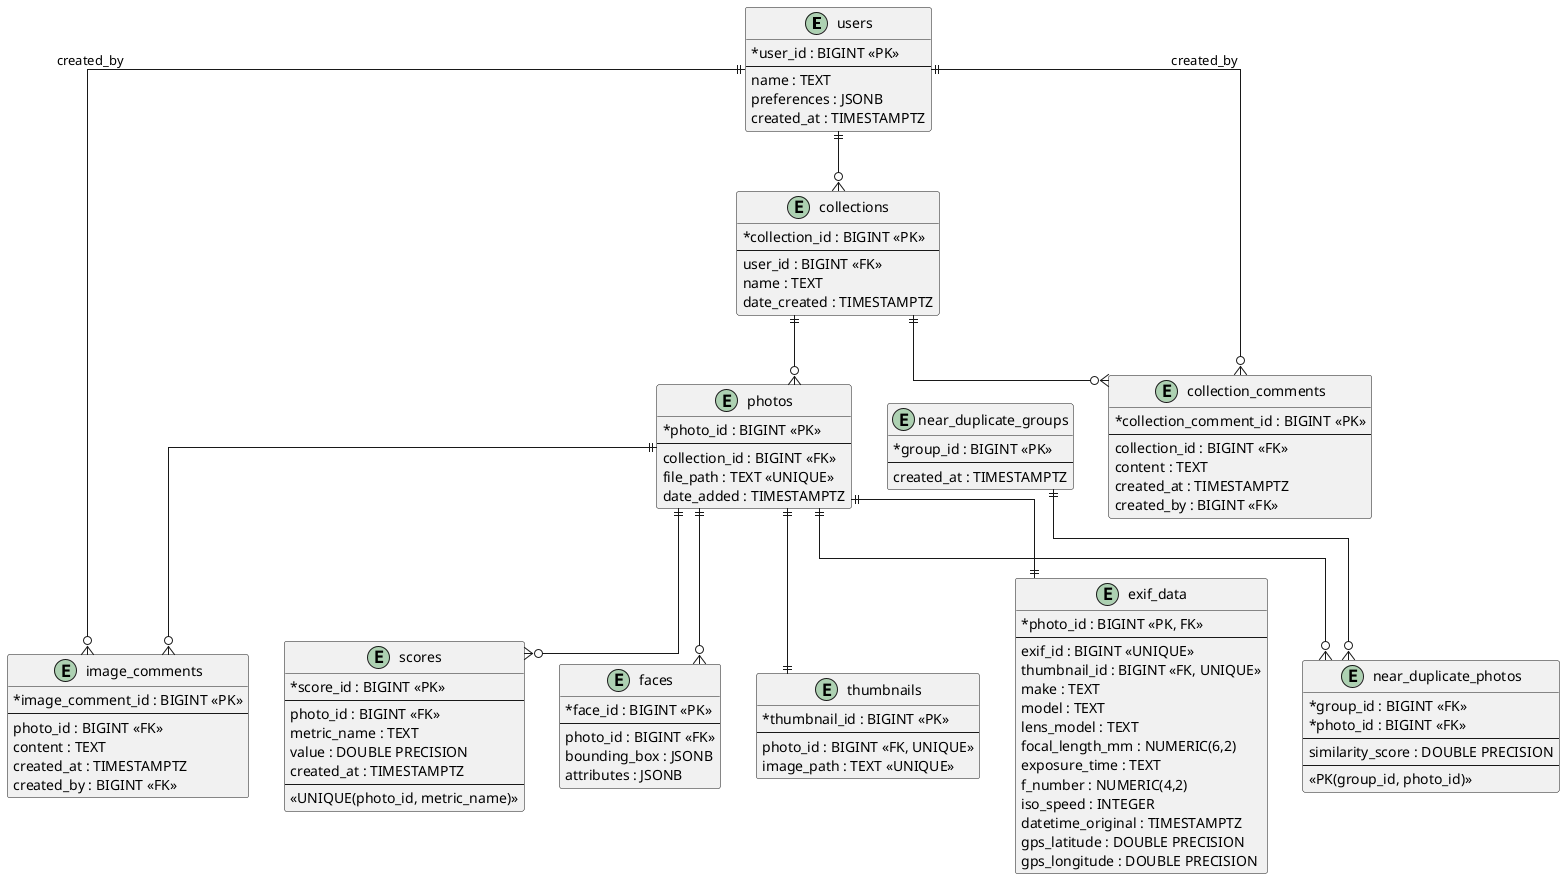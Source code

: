 @startuml
skinparam style strict
skinparam classAttributeIconSize 0
skinparam linetype ortho
hide methods
hide stereotypes

entity users {
  * user_id : BIGINT <<PK>>
  --
  name : TEXT
  preferences : JSONB
  created_at : TIMESTAMPTZ
}

entity collections {
  * collection_id : BIGINT <<PK>>
  --
  user_id : BIGINT <<FK>>
  name : TEXT
  date_created : TIMESTAMPTZ
}

entity photos {
  * photo_id : BIGINT <<PK>>
  --
  collection_id : BIGINT <<FK>>
  file_path : TEXT <<UNIQUE>>
  date_added : TIMESTAMPTZ
}

entity thumbnails {
  * thumbnail_id : BIGINT <<PK>>
  --
  photo_id : BIGINT <<FK, UNIQUE>>
  image_path : TEXT <<UNIQUE>>
}

entity exif_data {
  * photo_id : BIGINT <<PK, FK>>
  --
  exif_id : BIGINT <<UNIQUE>>
  thumbnail_id : BIGINT <<FK, UNIQUE>>
  make : TEXT
  model : TEXT
  lens_model : TEXT
  focal_length_mm : NUMERIC(6,2)
  exposure_time : TEXT
  f_number : NUMERIC(4,2)
  iso_speed : INTEGER
  datetime_original : TIMESTAMPTZ
  gps_latitude : DOUBLE PRECISION
  gps_longitude : DOUBLE PRECISION
}

entity scores {
  * score_id : BIGINT <<PK>>
  --
  photo_id : BIGINT <<FK>>
  metric_name : TEXT
  value : DOUBLE PRECISION
  created_at : TIMESTAMPTZ
  --
  <<UNIQUE(photo_id, metric_name)>>
}

entity faces {
  * face_id : BIGINT <<PK>>
  --
  photo_id : BIGINT <<FK>>
  bounding_box : JSONB
  attributes : JSONB
}

entity image_comments {
  * image_comment_id : BIGINT <<PK>>
  --
  photo_id : BIGINT <<FK>>
  content : TEXT
  created_at : TIMESTAMPTZ
  created_by : BIGINT <<FK>>
}

entity collection_comments {
  * collection_comment_id : BIGINT <<PK>>
  --
  collection_id : BIGINT <<FK>>
  content : TEXT
  created_at : TIMESTAMPTZ
  created_by : BIGINT <<FK>>
}

entity near_duplicate_groups {
  * group_id : BIGINT <<PK>>
  --
  created_at : TIMESTAMPTZ
}

entity near_duplicate_photos {
  * group_id : BIGINT <<FK>>
  * photo_id : BIGINT <<FK>>
  --
  similarity_score : DOUBLE PRECISION
  --
  <<PK(group_id, photo_id)>>
}

' ---------- Relationships ----------
users ||--o{ collections
collections ||--o{ photos
photos ||--|| thumbnails
photos ||--|| exif_data
photos ||--o{ scores
photos ||--o{ faces
photos ||--o{ image_comments
photos ||--o{ near_duplicate_photos
collections ||--o{ collection_comments
near_duplicate_groups ||--o{ near_duplicate_photos
users ||--o{ image_comments : created_by
users ||--o{ collection_comments : created_by

@enduml

